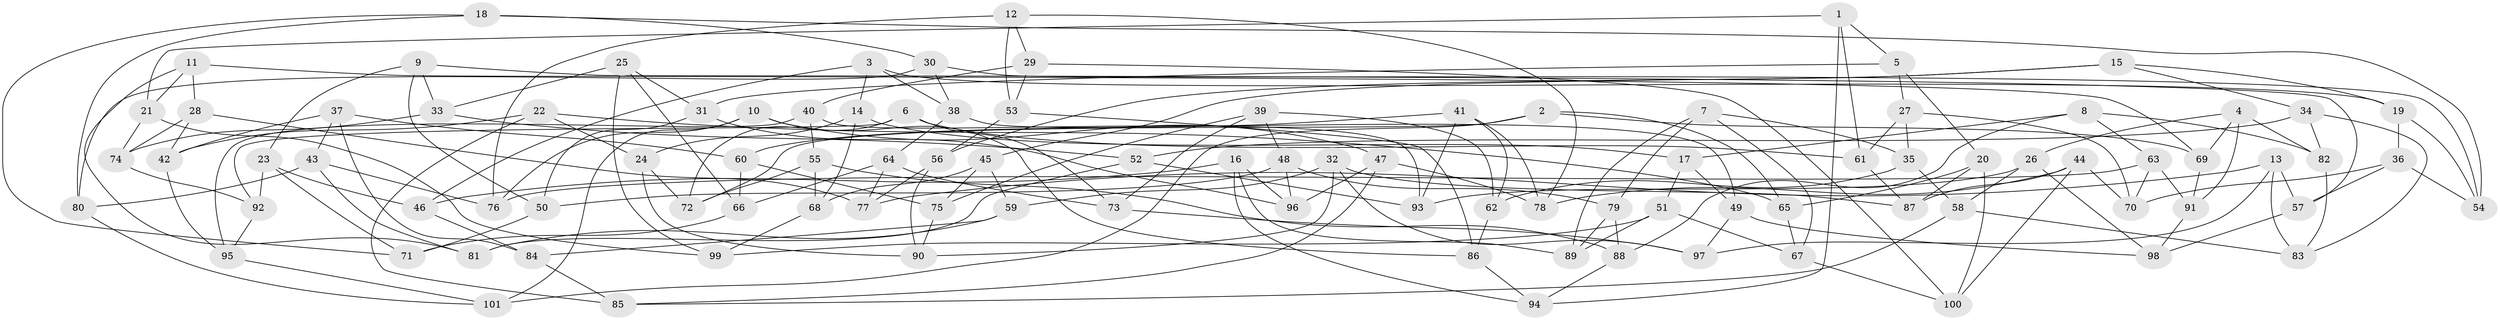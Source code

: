 // Generated by graph-tools (version 1.1) at 2025/16/03/09/25 04:16:41]
// undirected, 101 vertices, 202 edges
graph export_dot {
graph [start="1"]
  node [color=gray90,style=filled];
  1;
  2;
  3;
  4;
  5;
  6;
  7;
  8;
  9;
  10;
  11;
  12;
  13;
  14;
  15;
  16;
  17;
  18;
  19;
  20;
  21;
  22;
  23;
  24;
  25;
  26;
  27;
  28;
  29;
  30;
  31;
  32;
  33;
  34;
  35;
  36;
  37;
  38;
  39;
  40;
  41;
  42;
  43;
  44;
  45;
  46;
  47;
  48;
  49;
  50;
  51;
  52;
  53;
  54;
  55;
  56;
  57;
  58;
  59;
  60;
  61;
  62;
  63;
  64;
  65;
  66;
  67;
  68;
  69;
  70;
  71;
  72;
  73;
  74;
  75;
  76;
  77;
  78;
  79;
  80;
  81;
  82;
  83;
  84;
  85;
  86;
  87;
  88;
  89;
  90;
  91;
  92;
  93;
  94;
  95;
  96;
  97;
  98;
  99;
  100;
  101;
  1 -- 61;
  1 -- 94;
  1 -- 21;
  1 -- 5;
  2 -- 65;
  2 -- 69;
  2 -- 101;
  2 -- 72;
  3 -- 38;
  3 -- 19;
  3 -- 14;
  3 -- 46;
  4 -- 69;
  4 -- 91;
  4 -- 82;
  4 -- 26;
  5 -- 27;
  5 -- 31;
  5 -- 20;
  6 -- 72;
  6 -- 73;
  6 -- 61;
  6 -- 92;
  7 -- 35;
  7 -- 67;
  7 -- 89;
  7 -- 79;
  8 -- 82;
  8 -- 63;
  8 -- 17;
  8 -- 88;
  9 -- 33;
  9 -- 57;
  9 -- 50;
  9 -- 23;
  10 -- 76;
  10 -- 47;
  10 -- 101;
  10 -- 86;
  11 -- 69;
  11 -- 81;
  11 -- 28;
  11 -- 21;
  12 -- 78;
  12 -- 29;
  12 -- 76;
  12 -- 53;
  13 -- 83;
  13 -- 97;
  13 -- 57;
  13 -- 77;
  14 -- 24;
  14 -- 17;
  14 -- 68;
  15 -- 19;
  15 -- 34;
  15 -- 45;
  15 -- 56;
  16 -- 96;
  16 -- 89;
  16 -- 46;
  16 -- 94;
  17 -- 51;
  17 -- 49;
  18 -- 30;
  18 -- 54;
  18 -- 80;
  18 -- 71;
  19 -- 36;
  19 -- 54;
  20 -- 65;
  20 -- 100;
  20 -- 87;
  21 -- 74;
  21 -- 99;
  22 -- 24;
  22 -- 42;
  22 -- 85;
  22 -- 65;
  23 -- 71;
  23 -- 92;
  23 -- 46;
  24 -- 72;
  24 -- 90;
  25 -- 99;
  25 -- 31;
  25 -- 66;
  25 -- 33;
  26 -- 98;
  26 -- 93;
  26 -- 58;
  27 -- 70;
  27 -- 61;
  27 -- 35;
  28 -- 42;
  28 -- 77;
  28 -- 74;
  29 -- 100;
  29 -- 40;
  29 -- 53;
  30 -- 54;
  30 -- 38;
  30 -- 80;
  31 -- 96;
  31 -- 50;
  32 -- 90;
  32 -- 97;
  32 -- 87;
  32 -- 59;
  33 -- 74;
  33 -- 52;
  34 -- 82;
  34 -- 83;
  34 -- 52;
  35 -- 58;
  35 -- 62;
  36 -- 54;
  36 -- 70;
  36 -- 57;
  37 -- 43;
  37 -- 42;
  37 -- 60;
  37 -- 84;
  38 -- 64;
  38 -- 49;
  39 -- 48;
  39 -- 75;
  39 -- 73;
  39 -- 62;
  40 -- 95;
  40 -- 55;
  40 -- 93;
  41 -- 93;
  41 -- 60;
  41 -- 62;
  41 -- 78;
  42 -- 95;
  43 -- 80;
  43 -- 76;
  43 -- 81;
  44 -- 87;
  44 -- 70;
  44 -- 100;
  44 -- 78;
  45 -- 59;
  45 -- 68;
  45 -- 75;
  46 -- 84;
  47 -- 85;
  47 -- 78;
  47 -- 96;
  48 -- 50;
  48 -- 96;
  48 -- 79;
  49 -- 98;
  49 -- 97;
  50 -- 71;
  51 -- 99;
  51 -- 89;
  51 -- 67;
  52 -- 81;
  52 -- 93;
  53 -- 56;
  53 -- 86;
  55 -- 68;
  55 -- 88;
  55 -- 72;
  56 -- 90;
  56 -- 77;
  57 -- 98;
  58 -- 83;
  58 -- 85;
  59 -- 81;
  59 -- 84;
  60 -- 75;
  60 -- 66;
  61 -- 87;
  62 -- 86;
  63 -- 91;
  63 -- 70;
  63 -- 76;
  64 -- 77;
  64 -- 73;
  64 -- 66;
  65 -- 67;
  66 -- 71;
  67 -- 100;
  68 -- 99;
  69 -- 91;
  73 -- 97;
  74 -- 92;
  75 -- 90;
  79 -- 88;
  79 -- 89;
  80 -- 101;
  82 -- 83;
  84 -- 85;
  86 -- 94;
  88 -- 94;
  91 -- 98;
  92 -- 95;
  95 -- 101;
}
